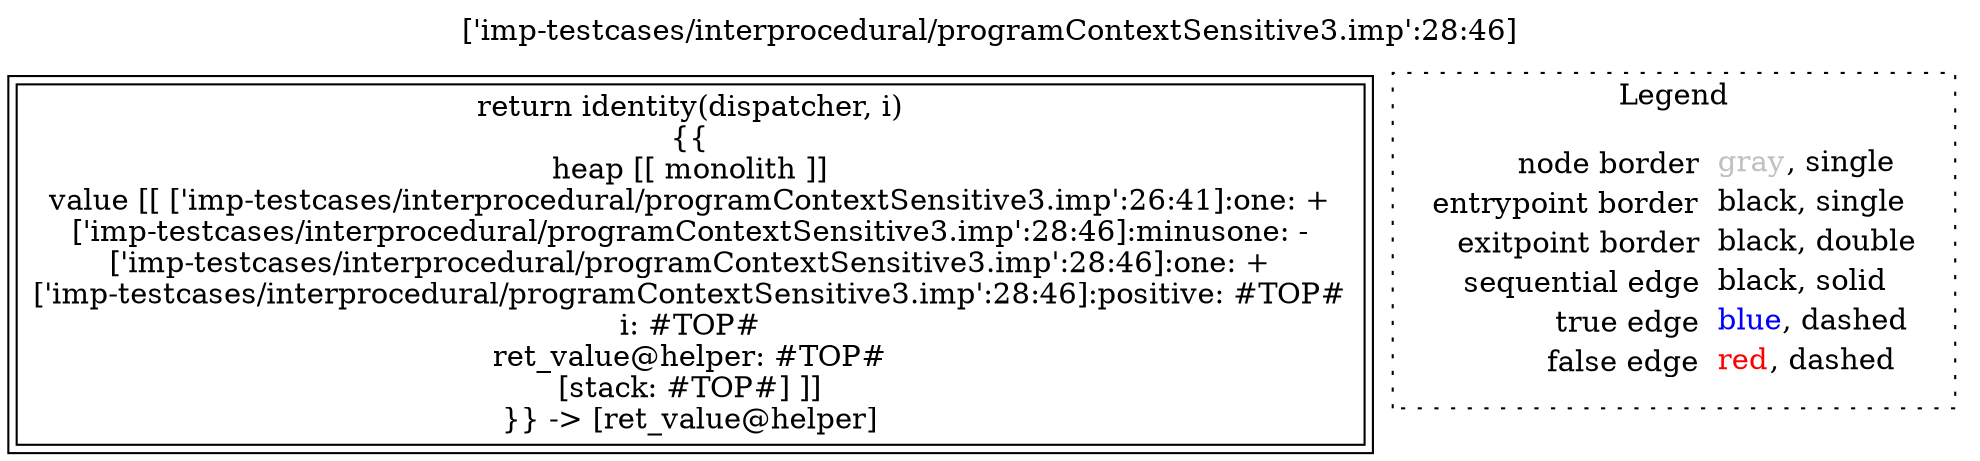 digraph {
	labelloc="t";
	label="['imp-testcases/interprocedural/programContextSensitive3.imp':28:46]";
	"node0" [shape="rect",color="black",peripheries="2",label=<return identity(dispatcher, i)<BR/>{{<BR/>heap [[ monolith ]]<BR/>value [[ ['imp-testcases/interprocedural/programContextSensitive3.imp':26:41]:one: +<BR/>['imp-testcases/interprocedural/programContextSensitive3.imp':28:46]:minusone: -<BR/>['imp-testcases/interprocedural/programContextSensitive3.imp':28:46]:one: +<BR/>['imp-testcases/interprocedural/programContextSensitive3.imp':28:46]:positive: #TOP#<BR/>i: #TOP#<BR/>ret_value@helper: #TOP#<BR/>[stack: #TOP#] ]]<BR/>}} -&gt; [ret_value@helper]>];
subgraph cluster_legend {
	label="Legend";
	style=dotted;
	node [shape=plaintext];
	"legend" [label=<<table border="0" cellpadding="2" cellspacing="0" cellborder="0"><tr><td align="right">node border&nbsp;</td><td align="left"><font color="gray">gray</font>, single</td></tr><tr><td align="right">entrypoint border&nbsp;</td><td align="left"><font color="black">black</font>, single</td></tr><tr><td align="right">exitpoint border&nbsp;</td><td align="left"><font color="black">black</font>, double</td></tr><tr><td align="right">sequential edge&nbsp;</td><td align="left"><font color="black">black</font>, solid</td></tr><tr><td align="right">true edge&nbsp;</td><td align="left"><font color="blue">blue</font>, dashed</td></tr><tr><td align="right">false edge&nbsp;</td><td align="left"><font color="red">red</font>, dashed</td></tr></table>>];
}

}
